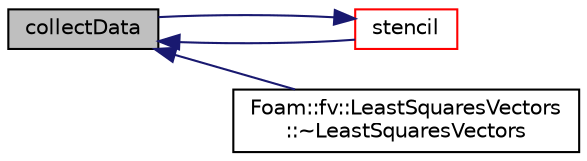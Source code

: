 digraph "collectData"
{
  bgcolor="transparent";
  edge [fontname="Helvetica",fontsize="10",labelfontname="Helvetica",labelfontsize="10"];
  node [fontname="Helvetica",fontsize="10",shape=record];
  rankdir="LR";
  Node38 [label="collectData",height=0.2,width=0.4,color="black", fillcolor="grey75", style="filled", fontcolor="black"];
  Node38 -> Node39 [dir="back",color="midnightblue",fontsize="10",style="solid",fontname="Helvetica"];
  Node39 [label="stencil",height=0.2,width=0.4,color="red",URL="$a23461.html#a411eaf3a58bffc0f951bec8db6ceeba6",tooltip="Return reference to the stencil. "];
  Node39 -> Node38 [dir="back",color="midnightblue",fontsize="10",style="solid",fontname="Helvetica"];
  Node38 -> Node41 [dir="back",color="midnightblue",fontsize="10",style="solid",fontname="Helvetica"];
  Node41 [label="Foam::fv::LeastSquaresVectors\l::~LeastSquaresVectors",height=0.2,width=0.4,color="black",URL="$a23369.html#aac47ed174a5c3750295cc7d84ed52f55",tooltip="Destructor. "];
}
